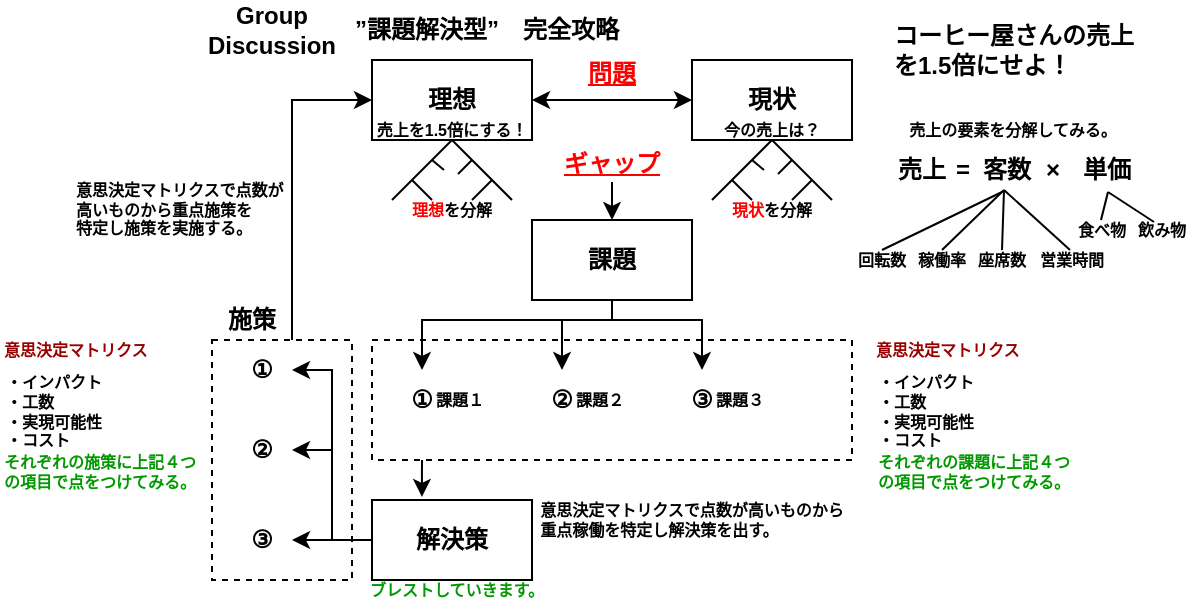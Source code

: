 <mxfile version="28.2.5">
  <diagram name="ページ1" id="y4pmc8djayKryu11Lqvf">
    <mxGraphModel dx="659" dy="393" grid="1" gridSize="10" guides="1" tooltips="1" connect="1" arrows="1" fold="1" page="1" pageScale="1" pageWidth="827" pageHeight="1169" math="0" shadow="0">
      <root>
        <mxCell id="0" />
        <mxCell id="1" parent="0" />
        <mxCell id="1hrnRGPEa6DKFhknGNev-7" value="" style="rounded=0;whiteSpace=wrap;html=1;dashed=1;" vertex="1" parent="1">
          <mxGeometry x="280" y="660" width="240" height="60" as="geometry" />
        </mxCell>
        <mxCell id="1hrnRGPEa6DKFhknGNev-16" value="" style="rounded=0;whiteSpace=wrap;html=1;dashed=1;" vertex="1" parent="1">
          <mxGeometry x="200" y="660" width="70" height="120" as="geometry" />
        </mxCell>
        <mxCell id="1hrnRGPEa6DKFhknGNev-26" style="edgeStyle=orthogonalEdgeStyle;rounded=0;orthogonalLoop=1;jettySize=auto;html=1;exitX=1;exitY=0.5;exitDx=0;exitDy=0;entryX=0;entryY=0.5;entryDx=0;entryDy=0;startArrow=classic;startFill=1;" edge="1" parent="1" source="1hrnRGPEa6DKFhknGNev-1" target="1hrnRGPEa6DKFhknGNev-2">
          <mxGeometry relative="1" as="geometry" />
        </mxCell>
        <mxCell id="1hrnRGPEa6DKFhknGNev-1" value="理想" style="rounded=0;whiteSpace=wrap;html=1;fontStyle=1" vertex="1" parent="1">
          <mxGeometry x="280" y="520" width="80" height="40" as="geometry" />
        </mxCell>
        <mxCell id="1hrnRGPEa6DKFhknGNev-2" value="現状" style="rounded=0;whiteSpace=wrap;html=1;fontStyle=1" vertex="1" parent="1">
          <mxGeometry x="440" y="520" width="80" height="40" as="geometry" />
        </mxCell>
        <mxCell id="1hrnRGPEa6DKFhknGNev-21" style="edgeStyle=orthogonalEdgeStyle;rounded=0;orthogonalLoop=1;jettySize=auto;html=1;exitX=0.5;exitY=1;exitDx=0;exitDy=0;entryX=0.5;entryY=0;entryDx=0;entryDy=0;" edge="1" parent="1" source="1hrnRGPEa6DKFhknGNev-3" target="1hrnRGPEa6DKFhknGNev-10">
          <mxGeometry relative="1" as="geometry">
            <Array as="points">
              <mxPoint x="400" y="650" />
              <mxPoint x="375" y="650" />
            </Array>
          </mxGeometry>
        </mxCell>
        <mxCell id="1hrnRGPEa6DKFhknGNev-22" style="edgeStyle=orthogonalEdgeStyle;rounded=0;orthogonalLoop=1;jettySize=auto;html=1;exitX=0.5;exitY=1;exitDx=0;exitDy=0;entryX=0.5;entryY=0;entryDx=0;entryDy=0;" edge="1" parent="1" source="1hrnRGPEa6DKFhknGNev-3" target="1hrnRGPEa6DKFhknGNev-9">
          <mxGeometry relative="1" as="geometry">
            <Array as="points">
              <mxPoint x="400" y="650" />
              <mxPoint x="305" y="650" />
            </Array>
          </mxGeometry>
        </mxCell>
        <mxCell id="1hrnRGPEa6DKFhknGNev-88" style="edgeStyle=orthogonalEdgeStyle;rounded=0;orthogonalLoop=1;jettySize=auto;html=1;exitX=0.5;exitY=1;exitDx=0;exitDy=0;entryX=0.5;entryY=0;entryDx=0;entryDy=0;" edge="1" parent="1" source="1hrnRGPEa6DKFhknGNev-3" target="1hrnRGPEa6DKFhknGNev-11">
          <mxGeometry relative="1" as="geometry">
            <Array as="points">
              <mxPoint x="400" y="650" />
              <mxPoint x="445" y="650" />
            </Array>
          </mxGeometry>
        </mxCell>
        <mxCell id="1hrnRGPEa6DKFhknGNev-3" value="課題" style="rounded=0;whiteSpace=wrap;html=1;fontStyle=1" vertex="1" parent="1">
          <mxGeometry x="360" y="600" width="80" height="40" as="geometry" />
        </mxCell>
        <mxCell id="1hrnRGPEa6DKFhknGNev-83" style="edgeStyle=orthogonalEdgeStyle;rounded=0;orthogonalLoop=1;jettySize=auto;html=1;entryX=0.5;entryY=0;entryDx=0;entryDy=0;" edge="1" parent="1" target="1hrnRGPEa6DKFhknGNev-3">
          <mxGeometry relative="1" as="geometry">
            <mxPoint x="400" y="581" as="sourcePoint" />
          </mxGeometry>
        </mxCell>
        <mxCell id="1hrnRGPEa6DKFhknGNev-5" value="ギャップ" style="text;html=1;align=center;verticalAlign=middle;whiteSpace=wrap;rounded=0;fontStyle=5;fontColor=#FF0000;" vertex="1" parent="1">
          <mxGeometry x="370" y="560" width="60" height="24.5" as="geometry" />
        </mxCell>
        <mxCell id="1hrnRGPEa6DKFhknGNev-6" value="問題" style="text;html=1;align=center;verticalAlign=middle;whiteSpace=wrap;rounded=0;fontColor=#FF0000;fontStyle=5" vertex="1" parent="1">
          <mxGeometry x="370" y="522" width="60" height="10" as="geometry" />
        </mxCell>
        <mxCell id="1hrnRGPEa6DKFhknGNev-9" value="①" style="text;html=1;align=center;verticalAlign=middle;whiteSpace=wrap;rounded=0;fontStyle=1" vertex="1" parent="1">
          <mxGeometry x="290" y="675" width="30" height="30" as="geometry" />
        </mxCell>
        <mxCell id="1hrnRGPEa6DKFhknGNev-10" value="②" style="text;html=1;align=center;verticalAlign=middle;whiteSpace=wrap;rounded=0;fontStyle=1" vertex="1" parent="1">
          <mxGeometry x="360" y="675" width="30" height="30" as="geometry" />
        </mxCell>
        <mxCell id="1hrnRGPEa6DKFhknGNev-11" value="③" style="text;html=1;align=center;verticalAlign=middle;whiteSpace=wrap;rounded=0;fontStyle=1" vertex="1" parent="1">
          <mxGeometry x="430" y="675" width="30" height="30" as="geometry" />
        </mxCell>
        <mxCell id="1hrnRGPEa6DKFhknGNev-18" style="edgeStyle=orthogonalEdgeStyle;rounded=0;orthogonalLoop=1;jettySize=auto;html=1;exitX=0;exitY=0.5;exitDx=0;exitDy=0;entryX=1;entryY=0.5;entryDx=0;entryDy=0;" edge="1" parent="1" source="1hrnRGPEa6DKFhknGNev-12" target="1hrnRGPEa6DKFhknGNev-15">
          <mxGeometry relative="1" as="geometry" />
        </mxCell>
        <mxCell id="1hrnRGPEa6DKFhknGNev-19" style="edgeStyle=orthogonalEdgeStyle;rounded=0;orthogonalLoop=1;jettySize=auto;html=1;exitX=0;exitY=0.5;exitDx=0;exitDy=0;entryX=1;entryY=0.5;entryDx=0;entryDy=0;" edge="1" parent="1" source="1hrnRGPEa6DKFhknGNev-12" target="1hrnRGPEa6DKFhknGNev-14">
          <mxGeometry relative="1" as="geometry" />
        </mxCell>
        <mxCell id="1hrnRGPEa6DKFhknGNev-20" style="edgeStyle=orthogonalEdgeStyle;rounded=0;orthogonalLoop=1;jettySize=auto;html=1;exitX=0;exitY=0.5;exitDx=0;exitDy=0;entryX=1;entryY=0.5;entryDx=0;entryDy=0;" edge="1" parent="1" source="1hrnRGPEa6DKFhknGNev-12" target="1hrnRGPEa6DKFhknGNev-13">
          <mxGeometry relative="1" as="geometry" />
        </mxCell>
        <mxCell id="1hrnRGPEa6DKFhknGNev-12" value="解決策" style="rounded=0;whiteSpace=wrap;html=1;fontStyle=1" vertex="1" parent="1">
          <mxGeometry x="280" y="740" width="80" height="40" as="geometry" />
        </mxCell>
        <mxCell id="1hrnRGPEa6DKFhknGNev-17" style="edgeStyle=orthogonalEdgeStyle;rounded=0;orthogonalLoop=1;jettySize=auto;html=1;exitX=1;exitY=0;exitDx=0;exitDy=0;entryX=0;entryY=0.5;entryDx=0;entryDy=0;" edge="1" parent="1" source="1hrnRGPEa6DKFhknGNev-13" target="1hrnRGPEa6DKFhknGNev-1">
          <mxGeometry relative="1" as="geometry" />
        </mxCell>
        <mxCell id="1hrnRGPEa6DKFhknGNev-13" value="①" style="text;html=1;align=center;verticalAlign=middle;whiteSpace=wrap;rounded=0;fontStyle=1" vertex="1" parent="1">
          <mxGeometry x="210" y="660" width="30" height="30" as="geometry" />
        </mxCell>
        <mxCell id="1hrnRGPEa6DKFhknGNev-14" value="②" style="text;html=1;align=center;verticalAlign=middle;whiteSpace=wrap;rounded=0;fontStyle=1" vertex="1" parent="1">
          <mxGeometry x="210" y="700" width="30" height="30" as="geometry" />
        </mxCell>
        <mxCell id="1hrnRGPEa6DKFhknGNev-15" value="③" style="text;html=1;align=center;verticalAlign=middle;whiteSpace=wrap;rounded=0;fontStyle=1" vertex="1" parent="1">
          <mxGeometry x="210" y="745" width="30" height="30" as="geometry" />
        </mxCell>
        <mxCell id="1hrnRGPEa6DKFhknGNev-24" style="edgeStyle=orthogonalEdgeStyle;rounded=0;orthogonalLoop=1;jettySize=auto;html=1;entryX=0.337;entryY=-0.028;entryDx=0;entryDy=0;entryPerimeter=0;" edge="1" parent="1">
          <mxGeometry relative="1" as="geometry">
            <mxPoint x="305" y="720" as="sourcePoint" />
            <mxPoint x="304.94" y="738.44" as="targetPoint" />
          </mxGeometry>
        </mxCell>
        <mxCell id="1hrnRGPEa6DKFhknGNev-27" value="施策" style="text;html=1;align=center;verticalAlign=middle;whiteSpace=wrap;rounded=0;fontStyle=1" vertex="1" parent="1">
          <mxGeometry x="200" y="640" width="40" height="20" as="geometry" />
        </mxCell>
        <mxCell id="1hrnRGPEa6DKFhknGNev-28" value="" style="endArrow=none;html=1;rounded=0;" edge="1" parent="1">
          <mxGeometry width="50" height="50" relative="1" as="geometry">
            <mxPoint x="290" y="590" as="sourcePoint" />
            <mxPoint x="320" y="560" as="targetPoint" />
          </mxGeometry>
        </mxCell>
        <mxCell id="1hrnRGPEa6DKFhknGNev-30" value="" style="endArrow=none;html=1;rounded=0;" edge="1" parent="1">
          <mxGeometry width="50" height="50" relative="1" as="geometry">
            <mxPoint x="310" y="590" as="sourcePoint" />
            <mxPoint x="300" y="580" as="targetPoint" />
          </mxGeometry>
        </mxCell>
        <mxCell id="1hrnRGPEa6DKFhknGNev-31" value="" style="endArrow=none;html=1;rounded=0;" edge="1" parent="1">
          <mxGeometry width="50" height="50" relative="1" as="geometry">
            <mxPoint x="323" y="577" as="sourcePoint" />
            <mxPoint x="330" y="570" as="targetPoint" />
          </mxGeometry>
        </mxCell>
        <mxCell id="1hrnRGPEa6DKFhknGNev-32" value="" style="endArrow=none;html=1;rounded=0;" edge="1" parent="1">
          <mxGeometry width="50" height="50" relative="1" as="geometry">
            <mxPoint x="350" y="590" as="sourcePoint" />
            <mxPoint x="320" y="560" as="targetPoint" />
          </mxGeometry>
        </mxCell>
        <mxCell id="1hrnRGPEa6DKFhknGNev-33" value="" style="endArrow=none;html=1;rounded=0;" edge="1" parent="1">
          <mxGeometry width="50" height="50" relative="1" as="geometry">
            <mxPoint x="330" y="590" as="sourcePoint" />
            <mxPoint x="340" y="580" as="targetPoint" />
          </mxGeometry>
        </mxCell>
        <mxCell id="1hrnRGPEa6DKFhknGNev-34" value="" style="endArrow=none;html=1;rounded=0;" edge="1" parent="1">
          <mxGeometry width="50" height="50" relative="1" as="geometry">
            <mxPoint x="310" y="570" as="sourcePoint" />
            <mxPoint x="316" y="575" as="targetPoint" />
          </mxGeometry>
        </mxCell>
        <mxCell id="1hrnRGPEa6DKFhknGNev-35" value="" style="endArrow=none;html=1;rounded=0;" edge="1" parent="1">
          <mxGeometry width="50" height="50" relative="1" as="geometry">
            <mxPoint x="450" y="590" as="sourcePoint" />
            <mxPoint x="480" y="560" as="targetPoint" />
          </mxGeometry>
        </mxCell>
        <mxCell id="1hrnRGPEa6DKFhknGNev-36" value="" style="endArrow=none;html=1;rounded=0;" edge="1" parent="1">
          <mxGeometry width="50" height="50" relative="1" as="geometry">
            <mxPoint x="470" y="590" as="sourcePoint" />
            <mxPoint x="460" y="580" as="targetPoint" />
          </mxGeometry>
        </mxCell>
        <mxCell id="1hrnRGPEa6DKFhknGNev-37" value="" style="endArrow=none;html=1;rounded=0;" edge="1" parent="1">
          <mxGeometry width="50" height="50" relative="1" as="geometry">
            <mxPoint x="483" y="577" as="sourcePoint" />
            <mxPoint x="490" y="570" as="targetPoint" />
          </mxGeometry>
        </mxCell>
        <mxCell id="1hrnRGPEa6DKFhknGNev-38" value="" style="endArrow=none;html=1;rounded=0;" edge="1" parent="1">
          <mxGeometry width="50" height="50" relative="1" as="geometry">
            <mxPoint x="510" y="590" as="sourcePoint" />
            <mxPoint x="480" y="560" as="targetPoint" />
          </mxGeometry>
        </mxCell>
        <mxCell id="1hrnRGPEa6DKFhknGNev-39" value="" style="endArrow=none;html=1;rounded=0;" edge="1" parent="1">
          <mxGeometry width="50" height="50" relative="1" as="geometry">
            <mxPoint x="490" y="590" as="sourcePoint" />
            <mxPoint x="500" y="580" as="targetPoint" />
          </mxGeometry>
        </mxCell>
        <mxCell id="1hrnRGPEa6DKFhknGNev-40" value="" style="endArrow=none;html=1;rounded=0;" edge="1" parent="1">
          <mxGeometry width="50" height="50" relative="1" as="geometry">
            <mxPoint x="470" y="570" as="sourcePoint" />
            <mxPoint x="476" y="575" as="targetPoint" />
          </mxGeometry>
        </mxCell>
        <mxCell id="1hrnRGPEa6DKFhknGNev-41" value="Group Discussion" style="text;html=1;align=center;verticalAlign=middle;whiteSpace=wrap;rounded=0;fontStyle=1" vertex="1" parent="1">
          <mxGeometry x="200" y="490" width="60" height="30" as="geometry" />
        </mxCell>
        <mxCell id="1hrnRGPEa6DKFhknGNev-42" value="”課題解決型”　完全攻略" style="text;html=1;align=center;verticalAlign=middle;whiteSpace=wrap;rounded=0;fontStyle=1" vertex="1" parent="1">
          <mxGeometry x="265" y="490" width="145" height="30" as="geometry" />
        </mxCell>
        <mxCell id="1hrnRGPEa6DKFhknGNev-46" value="コーヒー屋さんの売上を1.5倍にせよ！" style="text;html=1;align=left;verticalAlign=middle;whiteSpace=wrap;rounded=0;fontStyle=1" vertex="1" parent="1">
          <mxGeometry x="539" y="500" width="130" height="30" as="geometry" />
        </mxCell>
        <mxCell id="1hrnRGPEa6DKFhknGNev-47" value="売上を1.5倍にする！" style="text;html=1;align=center;verticalAlign=middle;whiteSpace=wrap;rounded=0;fontStyle=1;fontSize=8;" vertex="1" parent="1">
          <mxGeometry x="280" y="550" width="80" height="10" as="geometry" />
        </mxCell>
        <mxCell id="1hrnRGPEa6DKFhknGNev-48" value="今の売上は？" style="text;html=1;align=center;verticalAlign=middle;whiteSpace=wrap;rounded=0;fontStyle=1;fontSize=8;" vertex="1" parent="1">
          <mxGeometry x="440" y="550" width="80" height="10" as="geometry" />
        </mxCell>
        <mxCell id="1hrnRGPEa6DKFhknGNev-49" value="&lt;font style=&quot;color: rgb(255, 0, 0);&quot;&gt;理想&lt;/font&gt;を分解" style="text;html=1;align=center;verticalAlign=middle;whiteSpace=wrap;rounded=0;fontStyle=1;fontSize=8;" vertex="1" parent="1">
          <mxGeometry x="280" y="590" width="80" height="10" as="geometry" />
        </mxCell>
        <mxCell id="1hrnRGPEa6DKFhknGNev-50" value="&lt;font style=&quot;color: rgb(255, 0, 0);&quot;&gt;現状&lt;/font&gt;を分解" style="text;html=1;align=center;verticalAlign=middle;whiteSpace=wrap;rounded=0;fontStyle=1;fontSize=8;" vertex="1" parent="1">
          <mxGeometry x="440" y="590" width="80" height="10" as="geometry" />
        </mxCell>
        <mxCell id="1hrnRGPEa6DKFhknGNev-51" value="&lt;font&gt;回転数&lt;/font&gt;" style="text;html=1;align=center;verticalAlign=middle;whiteSpace=wrap;rounded=0;fontStyle=1;fontSize=8;" vertex="1" parent="1">
          <mxGeometry x="520" y="615" width="30" height="10" as="geometry" />
        </mxCell>
        <mxCell id="1hrnRGPEa6DKFhknGNev-52" value="&lt;font&gt;稼働率&lt;/font&gt;" style="text;html=1;align=center;verticalAlign=middle;whiteSpace=wrap;rounded=0;fontStyle=1;fontSize=8;" vertex="1" parent="1">
          <mxGeometry x="550" y="615" width="30" height="10" as="geometry" />
        </mxCell>
        <mxCell id="1hrnRGPEa6DKFhknGNev-53" value="&lt;font&gt;座席数&lt;/font&gt;" style="text;html=1;align=center;verticalAlign=middle;whiteSpace=wrap;rounded=0;fontStyle=1;fontSize=8;" vertex="1" parent="1">
          <mxGeometry x="580" y="615" width="30" height="10" as="geometry" />
        </mxCell>
        <mxCell id="1hrnRGPEa6DKFhknGNev-54" value="&lt;font&gt;営業時間&lt;/font&gt;" style="text;html=1;align=center;verticalAlign=middle;whiteSpace=wrap;rounded=0;fontStyle=1;fontSize=8;" vertex="1" parent="1">
          <mxGeometry x="610" y="615" width="40" height="10" as="geometry" />
        </mxCell>
        <mxCell id="1hrnRGPEa6DKFhknGNev-55" value="客数" style="text;html=1;align=center;verticalAlign=middle;whiteSpace=wrap;rounded=0;fontStyle=1" vertex="1" parent="1">
          <mxGeometry x="580" y="560" width="35" height="30" as="geometry" />
        </mxCell>
        <mxCell id="1hrnRGPEa6DKFhknGNev-56" value="売上" style="text;html=1;align=center;verticalAlign=middle;whiteSpace=wrap;rounded=0;fontStyle=1" vertex="1" parent="1">
          <mxGeometry x="537" y="560" width="36" height="30" as="geometry" />
        </mxCell>
        <mxCell id="1hrnRGPEa6DKFhknGNev-57" value="単価" style="text;html=1;align=center;verticalAlign=middle;whiteSpace=wrap;rounded=0;fontStyle=1" vertex="1" parent="1">
          <mxGeometry x="630" y="560" width="35" height="30" as="geometry" />
        </mxCell>
        <mxCell id="1hrnRGPEa6DKFhknGNev-58" value="=" style="text;html=1;align=left;verticalAlign=middle;whiteSpace=wrap;rounded=0;fontStyle=1" vertex="1" parent="1">
          <mxGeometry x="570" y="560" width="10" height="30" as="geometry" />
        </mxCell>
        <mxCell id="1hrnRGPEa6DKFhknGNev-60" value="×" style="text;html=1;align=left;verticalAlign=middle;whiteSpace=wrap;rounded=0;fontStyle=1" vertex="1" parent="1">
          <mxGeometry x="615" y="560" width="15" height="30" as="geometry" />
        </mxCell>
        <mxCell id="1hrnRGPEa6DKFhknGNev-62" value="" style="endArrow=none;html=1;rounded=0;exitX=0.5;exitY=0;exitDx=0;exitDy=0;endFill=0;" edge="1" parent="1" source="1hrnRGPEa6DKFhknGNev-51">
          <mxGeometry width="50" height="50" relative="1" as="geometry">
            <mxPoint x="540" y="635" as="sourcePoint" />
            <mxPoint x="595" y="586" as="targetPoint" />
          </mxGeometry>
        </mxCell>
        <mxCell id="1hrnRGPEa6DKFhknGNev-63" value="" style="endArrow=none;html=1;rounded=0;exitX=0.5;exitY=0;exitDx=0;exitDy=0;endFill=0;" edge="1" parent="1" source="1hrnRGPEa6DKFhknGNev-52">
          <mxGeometry width="50" height="50" relative="1" as="geometry">
            <mxPoint x="547.5" y="630" as="sourcePoint" />
            <mxPoint x="596" y="585" as="targetPoint" />
          </mxGeometry>
        </mxCell>
        <mxCell id="1hrnRGPEa6DKFhknGNev-64" value="" style="endArrow=none;html=1;rounded=0;exitX=0.5;exitY=0;exitDx=0;exitDy=0;endFill=0;" edge="1" parent="1" source="1hrnRGPEa6DKFhknGNev-53">
          <mxGeometry width="50" height="50" relative="1" as="geometry">
            <mxPoint x="600" y="615" as="sourcePoint" />
            <mxPoint x="596" y="585" as="targetPoint" />
          </mxGeometry>
        </mxCell>
        <mxCell id="1hrnRGPEa6DKFhknGNev-65" value="" style="endArrow=none;html=1;rounded=0;exitX=0.5;exitY=0;exitDx=0;exitDy=0;endFill=0;" edge="1" parent="1">
          <mxGeometry width="50" height="50" relative="1" as="geometry">
            <mxPoint x="629" y="615" as="sourcePoint" />
            <mxPoint x="596" y="585" as="targetPoint" />
          </mxGeometry>
        </mxCell>
        <mxCell id="1hrnRGPEa6DKFhknGNev-66" value="食べ物" style="text;html=1;align=center;verticalAlign=middle;whiteSpace=wrap;rounded=0;fontStyle=1;fontSize=8;" vertex="1" parent="1">
          <mxGeometry x="630" y="600" width="30" height="10" as="geometry" />
        </mxCell>
        <mxCell id="1hrnRGPEa6DKFhknGNev-67" value="&lt;font&gt;飲み物&lt;/font&gt;" style="text;html=1;align=center;verticalAlign=middle;whiteSpace=wrap;rounded=0;fontStyle=1;fontSize=8;" vertex="1" parent="1">
          <mxGeometry x="660" y="600" width="30" height="10" as="geometry" />
        </mxCell>
        <mxCell id="1hrnRGPEa6DKFhknGNev-69" value="" style="endArrow=none;html=1;rounded=0;exitX=0.5;exitY=0;exitDx=0;exitDy=0;endFill=0;" edge="1" parent="1">
          <mxGeometry width="50" height="50" relative="1" as="geometry">
            <mxPoint x="644.5" y="600" as="sourcePoint" />
            <mxPoint x="648" y="586" as="targetPoint" />
          </mxGeometry>
        </mxCell>
        <mxCell id="1hrnRGPEa6DKFhknGNev-71" value="" style="endArrow=none;html=1;rounded=0;endFill=0;" edge="1" parent="1">
          <mxGeometry width="50" height="50" relative="1" as="geometry">
            <mxPoint x="671" y="601" as="sourcePoint" />
            <mxPoint x="648" y="586" as="targetPoint" />
          </mxGeometry>
        </mxCell>
        <mxCell id="1hrnRGPEa6DKFhknGNev-72" value="&lt;font&gt;意思決定マトリクス&lt;/font&gt;" style="text;html=1;align=left;verticalAlign=middle;whiteSpace=wrap;rounded=0;fontStyle=1;fontSize=8;fontColor=#990000;" vertex="1" parent="1">
          <mxGeometry x="530" y="660" width="81" height="10" as="geometry" />
        </mxCell>
        <mxCell id="1hrnRGPEa6DKFhknGNev-75" value="&lt;font&gt;ブレストしていきます。&lt;/font&gt;" style="text;html=1;align=center;verticalAlign=middle;whiteSpace=wrap;rounded=0;fontStyle=1;fontSize=8;fontColor=#009900;" vertex="1" parent="1">
          <mxGeometry x="275" y="780" width="95" height="10" as="geometry" />
        </mxCell>
        <mxCell id="1hrnRGPEa6DKFhknGNev-79" value="それぞれの課題に上記４つ&lt;div&gt;の項目で&lt;span style=&quot;background-color: transparent; color: light-dark(rgb(0, 153, 0), rgb(50, 181, 50));&quot;&gt;点をつけてみる。&lt;/span&gt;&lt;/div&gt;" style="text;html=1;align=left;verticalAlign=middle;whiteSpace=wrap;rounded=0;fontStyle=1;fontSize=8;fontColor=#009900;" vertex="1" parent="1">
          <mxGeometry x="531" y="716" width="106" height="20" as="geometry" />
        </mxCell>
        <mxCell id="1hrnRGPEa6DKFhknGNev-84" value="&lt;font&gt;・インパクト&lt;/font&gt;&lt;div&gt;&lt;font&gt;・工数&lt;/font&gt;&lt;/div&gt;&lt;div style=&quot;&quot;&gt;&lt;font&gt;・実現可能性&lt;/font&gt;&lt;/div&gt;&lt;div&gt;&lt;font&gt;・コスト&lt;/font&gt;&lt;/div&gt;" style="text;html=1;align=left;verticalAlign=middle;whiteSpace=wrap;rounded=0;fontStyle=1;fontSize=8;" vertex="1" parent="1">
          <mxGeometry x="530.5" y="675.5" width="61" height="40" as="geometry" />
        </mxCell>
        <mxCell id="1hrnRGPEa6DKFhknGNev-85" value="&lt;font&gt;意思決定マトリクス&lt;/font&gt;" style="text;html=1;align=left;verticalAlign=middle;whiteSpace=wrap;rounded=0;fontStyle=1;fontSize=8;fontColor=#990000;" vertex="1" parent="1">
          <mxGeometry x="94" y="660" width="81" height="10" as="geometry" />
        </mxCell>
        <mxCell id="1hrnRGPEa6DKFhknGNev-87" value="&lt;font&gt;・インパクト&lt;/font&gt;&lt;div&gt;&lt;font&gt;・工数&lt;/font&gt;&lt;/div&gt;&lt;div style=&quot;&quot;&gt;&lt;font&gt;・実現可能性&lt;/font&gt;&lt;/div&gt;&lt;div&gt;&lt;font&gt;・コスト&lt;/font&gt;&lt;/div&gt;" style="text;html=1;align=left;verticalAlign=middle;whiteSpace=wrap;rounded=0;fontStyle=1;fontSize=8;" vertex="1" parent="1">
          <mxGeometry x="94.5" y="675.5" width="61" height="40" as="geometry" />
        </mxCell>
        <mxCell id="1hrnRGPEa6DKFhknGNev-89" value="課題１" style="text;html=1;align=left;verticalAlign=middle;whiteSpace=wrap;rounded=0;fontStyle=1;fontSize=8;" vertex="1" parent="1">
          <mxGeometry x="310" y="685" width="30" height="10" as="geometry" />
        </mxCell>
        <mxCell id="1hrnRGPEa6DKFhknGNev-90" value="課題２" style="text;html=1;align=left;verticalAlign=middle;whiteSpace=wrap;rounded=0;fontStyle=1;fontSize=8;" vertex="1" parent="1">
          <mxGeometry x="380" y="685" width="30" height="10" as="geometry" />
        </mxCell>
        <mxCell id="1hrnRGPEa6DKFhknGNev-91" value="課題３" style="text;html=1;align=left;verticalAlign=middle;whiteSpace=wrap;rounded=0;fontStyle=1;fontSize=8;" vertex="1" parent="1">
          <mxGeometry x="450" y="685" width="30" height="10" as="geometry" />
        </mxCell>
        <mxCell id="1hrnRGPEa6DKFhknGNev-93" value="&lt;font&gt;売上の要素を分解してみる。&lt;/font&gt;" style="text;html=1;align=center;verticalAlign=middle;whiteSpace=wrap;rounded=0;fontStyle=1;fontSize=8;" vertex="1" parent="1">
          <mxGeometry x="541" y="550" width="119" height="10" as="geometry" />
        </mxCell>
        <mxCell id="1hrnRGPEa6DKFhknGNev-94" value="&lt;font&gt;意思決定マトリクスで点数が高いものから&lt;/font&gt;&lt;div style=&quot;text-align: left;&quot;&gt;&lt;font&gt;重点稼働を特定し解決策を出す。&lt;/font&gt;&lt;/div&gt;" style="text;html=1;align=center;verticalAlign=middle;whiteSpace=wrap;rounded=0;fontStyle=1;fontSize=8;" vertex="1" parent="1">
          <mxGeometry x="360" y="740" width="160" height="20" as="geometry" />
        </mxCell>
        <mxCell id="1hrnRGPEa6DKFhknGNev-95" value="それぞれの施策に上記４つ&lt;div&gt;の項目で&lt;span style=&quot;background-color: transparent; color: light-dark(rgb(0, 153, 0), rgb(50, 181, 50));&quot;&gt;点をつけてみる。&lt;/span&gt;&lt;/div&gt;" style="text;html=1;align=left;verticalAlign=middle;whiteSpace=wrap;rounded=0;fontStyle=1;fontSize=8;fontColor=#009900;" vertex="1" parent="1">
          <mxGeometry x="94" y="715.5" width="106" height="20" as="geometry" />
        </mxCell>
        <mxCell id="1hrnRGPEa6DKFhknGNev-96" value="&lt;font&gt;意思決定マトリクスで点数が&lt;/font&gt;&lt;div&gt;&lt;font&gt;高いものから&lt;/font&gt;&lt;span style=&quot;background-color: transparent; color: light-dark(rgb(0, 0, 0), rgb(255, 255, 255));&quot;&gt;重点施策を&lt;/span&gt;&lt;/div&gt;&lt;div&gt;&lt;span style=&quot;background-color: transparent; color: light-dark(rgb(0, 0, 0), rgb(255, 255, 255));&quot;&gt;特定し施策を実施する。&lt;/span&gt;&lt;/div&gt;" style="text;html=1;align=left;verticalAlign=middle;whiteSpace=wrap;rounded=0;fontStyle=1;fontSize=8;" vertex="1" parent="1">
          <mxGeometry x="130" y="580" width="110" height="30" as="geometry" />
        </mxCell>
      </root>
    </mxGraphModel>
  </diagram>
</mxfile>
